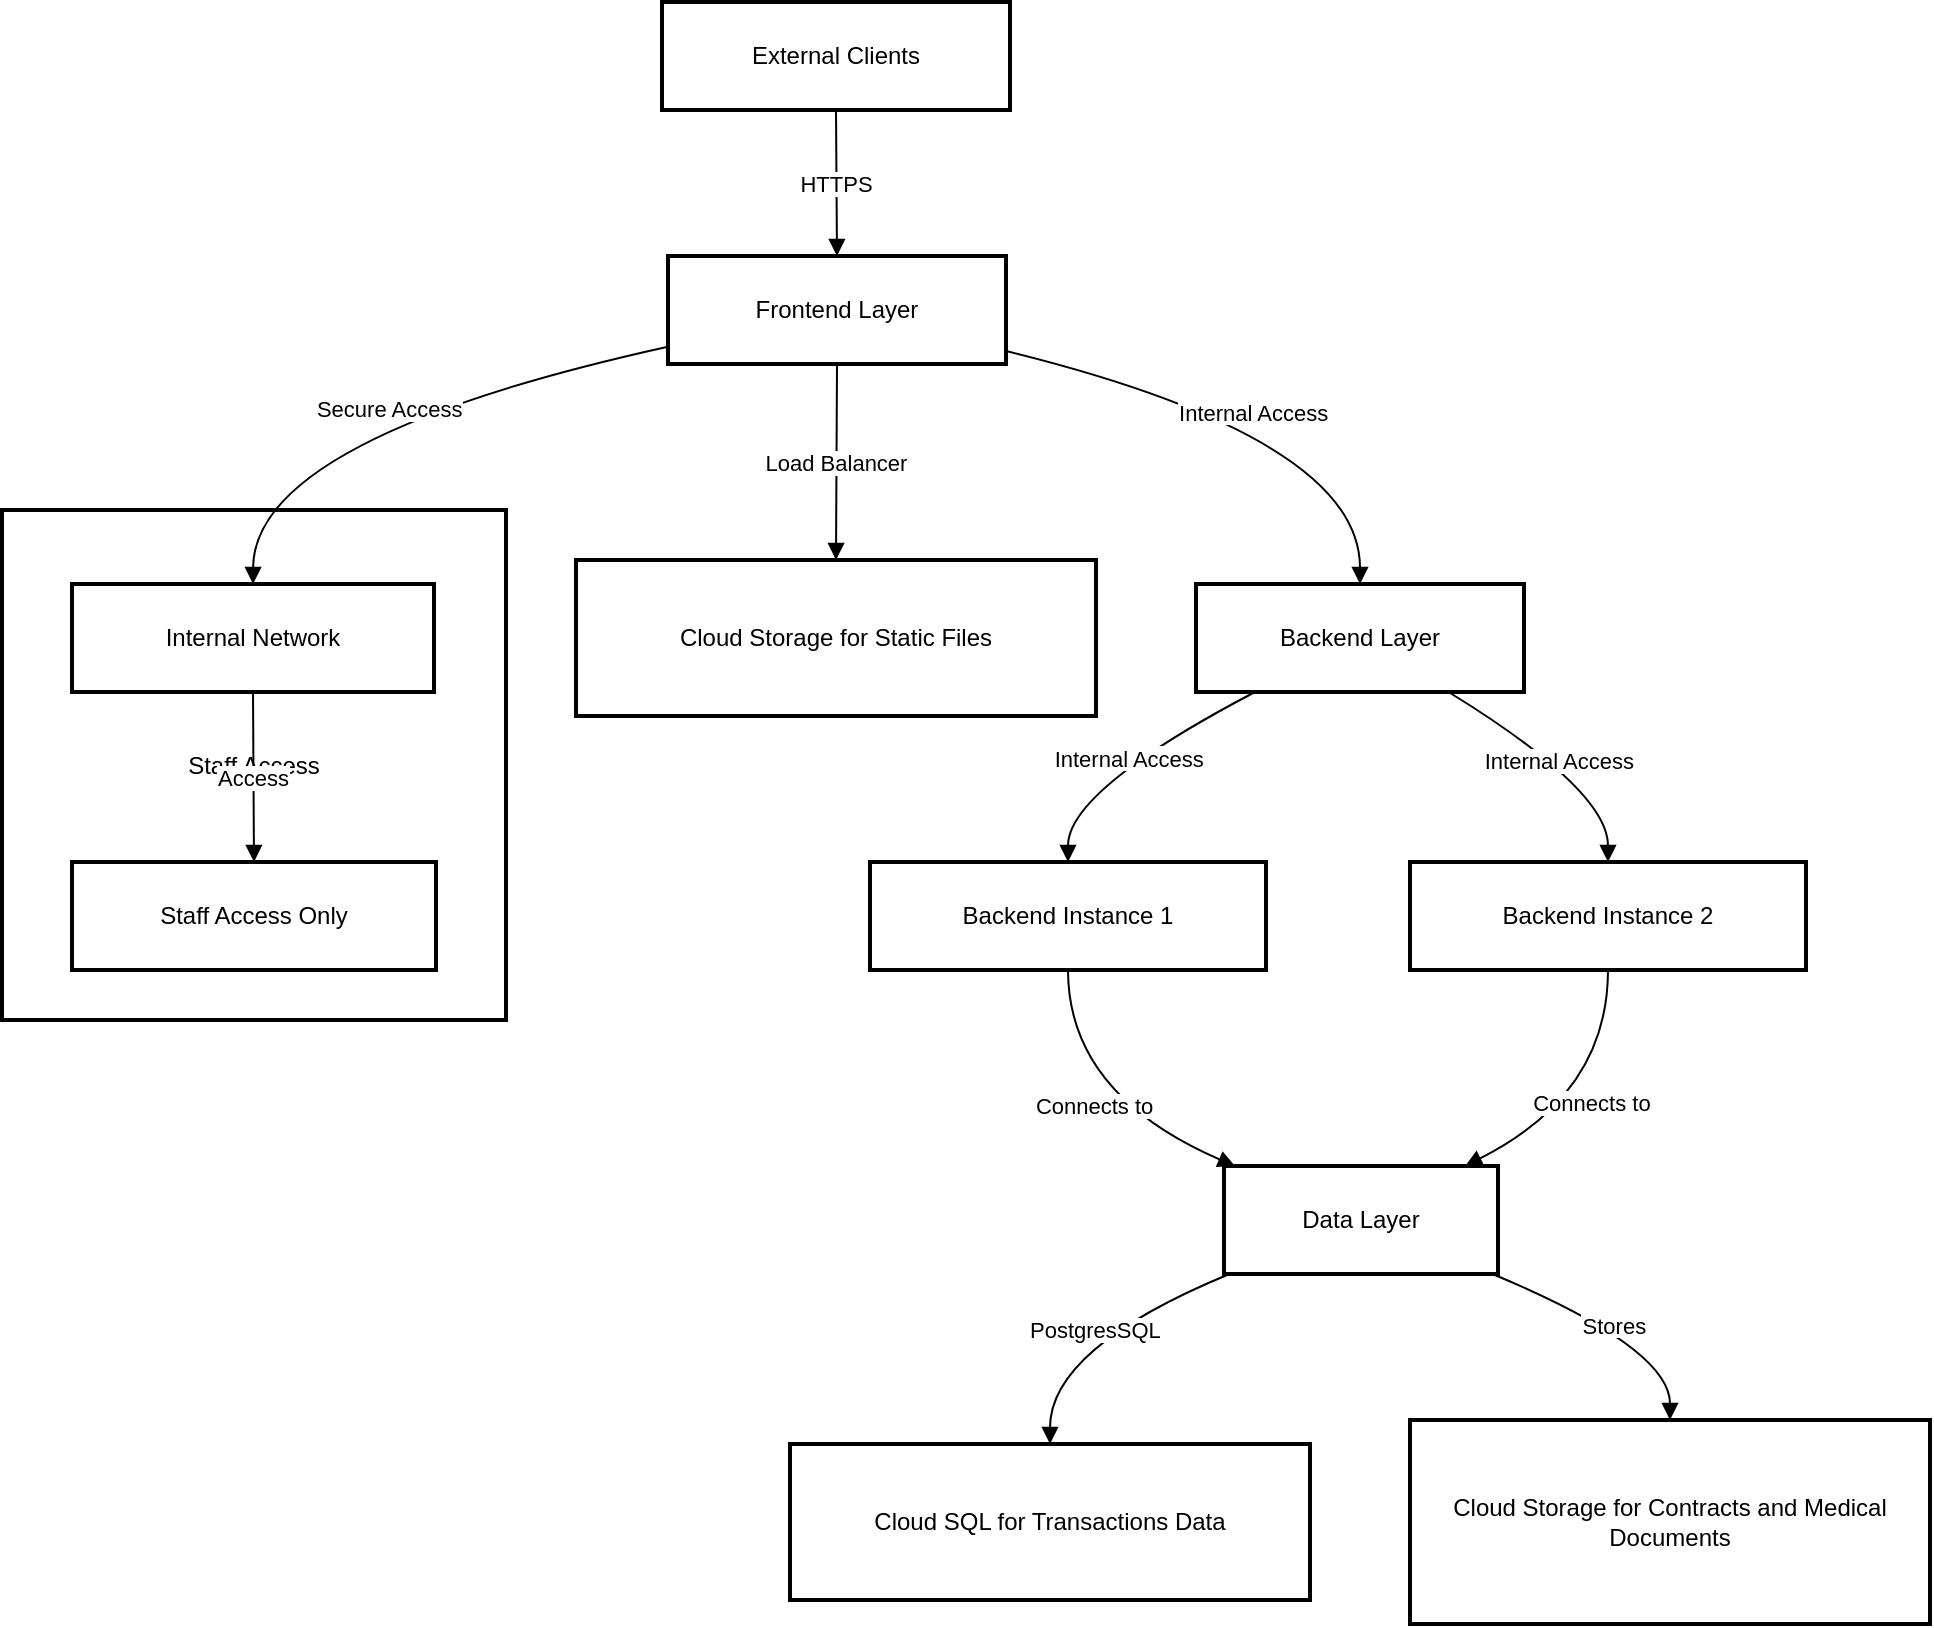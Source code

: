 <mxfile version="26.2.9">
  <diagram name="Page-1" id="EKQnm9MimG0ENZoFvtcD">
    <mxGraphModel>
      <root>
        <mxCell id="0" />
        <mxCell id="1" parent="0" />
        <mxCell id="2" value="Staff Access" style="whiteSpace=wrap;strokeWidth=2;" vertex="1" parent="1">
          <mxGeometry x="8" y="262" width="252" height="255" as="geometry" />
        </mxCell>
        <mxCell id="3" value="External Clients" style="whiteSpace=wrap;strokeWidth=2;" vertex="1" parent="1">
          <mxGeometry x="338" y="8" width="174" height="54" as="geometry" />
        </mxCell>
        <mxCell id="4" value="Frontend Layer" style="whiteSpace=wrap;strokeWidth=2;" vertex="1" parent="1">
          <mxGeometry x="341" y="135" width="169" height="54" as="geometry" />
        </mxCell>
        <mxCell id="5" value="Cloud Storage for Static Files" style="whiteSpace=wrap;strokeWidth=2;" vertex="1" parent="1">
          <mxGeometry x="295" y="287" width="260" height="78" as="geometry" />
        </mxCell>
        <mxCell id="6" value="Backend Layer" style="whiteSpace=wrap;strokeWidth=2;" vertex="1" parent="1">
          <mxGeometry x="605" y="299" width="164" height="54" as="geometry" />
        </mxCell>
        <mxCell id="7" value="Backend Instance 1" style="whiteSpace=wrap;strokeWidth=2;" vertex="1" parent="1">
          <mxGeometry x="442" y="438" width="198" height="54" as="geometry" />
        </mxCell>
        <mxCell id="8" value="Backend Instance 2" style="whiteSpace=wrap;strokeWidth=2;" vertex="1" parent="1">
          <mxGeometry x="712" y="438" width="198" height="54" as="geometry" />
        </mxCell>
        <mxCell id="9" value="Data Layer" style="whiteSpace=wrap;strokeWidth=2;" vertex="1" parent="1">
          <mxGeometry x="619" y="590" width="137" height="54" as="geometry" />
        </mxCell>
        <mxCell id="10" value="Cloud SQL for Transactions Data" style="whiteSpace=wrap;strokeWidth=2;" vertex="1" parent="1">
          <mxGeometry x="402" y="729" width="260" height="78" as="geometry" />
        </mxCell>
        <mxCell id="11" value="Cloud Storage for Contracts and Medical Documents" style="whiteSpace=wrap;strokeWidth=2;" vertex="1" parent="1">
          <mxGeometry x="712" y="717" width="260" height="102" as="geometry" />
        </mxCell>
        <mxCell id="12" value="Internal Network" style="whiteSpace=wrap;strokeWidth=2;" vertex="1" parent="1">
          <mxGeometry x="43" y="299" width="181" height="54" as="geometry" />
        </mxCell>
        <mxCell id="13" value="Staff Access Only" style="whiteSpace=wrap;strokeWidth=2;" vertex="1" parent="1">
          <mxGeometry x="43" y="438" width="182" height="54" as="geometry" />
        </mxCell>
        <mxCell id="14" value="HTTPS" style="curved=1;startArrow=none;endArrow=block;exitX=0.5;exitY=1;entryX=0.5;entryY=0;" edge="1" parent="1" source="3" target="4">
          <mxGeometry relative="1" as="geometry">
            <Array as="points" />
          </mxGeometry>
        </mxCell>
        <mxCell id="15" value="Load Balancer" style="curved=1;startArrow=none;endArrow=block;exitX=0.5;exitY=1;entryX=0.5;entryY=0;" edge="1" parent="1" source="4" target="5">
          <mxGeometry relative="1" as="geometry">
            <Array as="points" />
          </mxGeometry>
        </mxCell>
        <mxCell id="16" value="Internal Access" style="curved=1;startArrow=none;endArrow=block;exitX=1;exitY=0.88;entryX=0.5;entryY=0;" edge="1" parent="1" source="4" target="6">
          <mxGeometry relative="1" as="geometry">
            <Array as="points">
              <mxPoint x="687" y="226" />
            </Array>
          </mxGeometry>
        </mxCell>
        <mxCell id="17" value="Internal Access" style="curved=1;startArrow=none;endArrow=block;exitX=0.18;exitY=1;entryX=0.5;entryY=0;" edge="1" parent="1" source="6" target="7">
          <mxGeometry relative="1" as="geometry">
            <Array as="points">
              <mxPoint x="541" y="402" />
            </Array>
          </mxGeometry>
        </mxCell>
        <mxCell id="18" value="Internal Access" style="curved=1;startArrow=none;endArrow=block;exitX=0.77;exitY=1;entryX=0.5;entryY=0;" edge="1" parent="1" source="6" target="8">
          <mxGeometry relative="1" as="geometry">
            <Array as="points">
              <mxPoint x="811" y="402" />
            </Array>
          </mxGeometry>
        </mxCell>
        <mxCell id="19" value="Connects to" style="curved=1;startArrow=none;endArrow=block;exitX=0.5;exitY=1;entryX=0.04;entryY=0;" edge="1" parent="1" source="7" target="9">
          <mxGeometry relative="1" as="geometry">
            <Array as="points">
              <mxPoint x="541" y="554" />
            </Array>
          </mxGeometry>
        </mxCell>
        <mxCell id="20" value="Connects to" style="curved=1;startArrow=none;endArrow=block;exitX=0.5;exitY=1;entryX=0.88;entryY=0;" edge="1" parent="1" source="8" target="9">
          <mxGeometry relative="1" as="geometry">
            <Array as="points">
              <mxPoint x="811" y="554" />
            </Array>
          </mxGeometry>
        </mxCell>
        <mxCell id="21" value="PostgresSQL" style="curved=1;startArrow=none;endArrow=block;exitX=0.02;exitY=1;entryX=0.5;entryY=0;" edge="1" parent="1" source="9" target="10">
          <mxGeometry relative="1" as="geometry">
            <Array as="points">
              <mxPoint x="532" y="681" />
            </Array>
          </mxGeometry>
        </mxCell>
        <mxCell id="22" value="Stores" style="curved=1;startArrow=none;endArrow=block;exitX=0.98;exitY=1;entryX=0.5;entryY=0;" edge="1" parent="1" source="9" target="11">
          <mxGeometry relative="1" as="geometry">
            <Array as="points">
              <mxPoint x="842" y="681" />
            </Array>
          </mxGeometry>
        </mxCell>
        <mxCell id="23" value="Access" style="curved=1;startArrow=none;endArrow=block;exitX=0.5;exitY=1;entryX=0.5;entryY=0;" edge="1" parent="1" source="12" target="13">
          <mxGeometry relative="1" as="geometry">
            <Array as="points" />
          </mxGeometry>
        </mxCell>
        <mxCell id="24" value="Secure Access" style="curved=1;startArrow=none;endArrow=block;exitX=0;exitY=0.84;entryX=0.5;entryY=0;" edge="1" parent="1" source="4" target="12">
          <mxGeometry relative="1" as="geometry">
            <Array as="points">
              <mxPoint x="134" y="226" />
            </Array>
          </mxGeometry>
        </mxCell>
      </root>
    </mxGraphModel>
  </diagram>
</mxfile>
